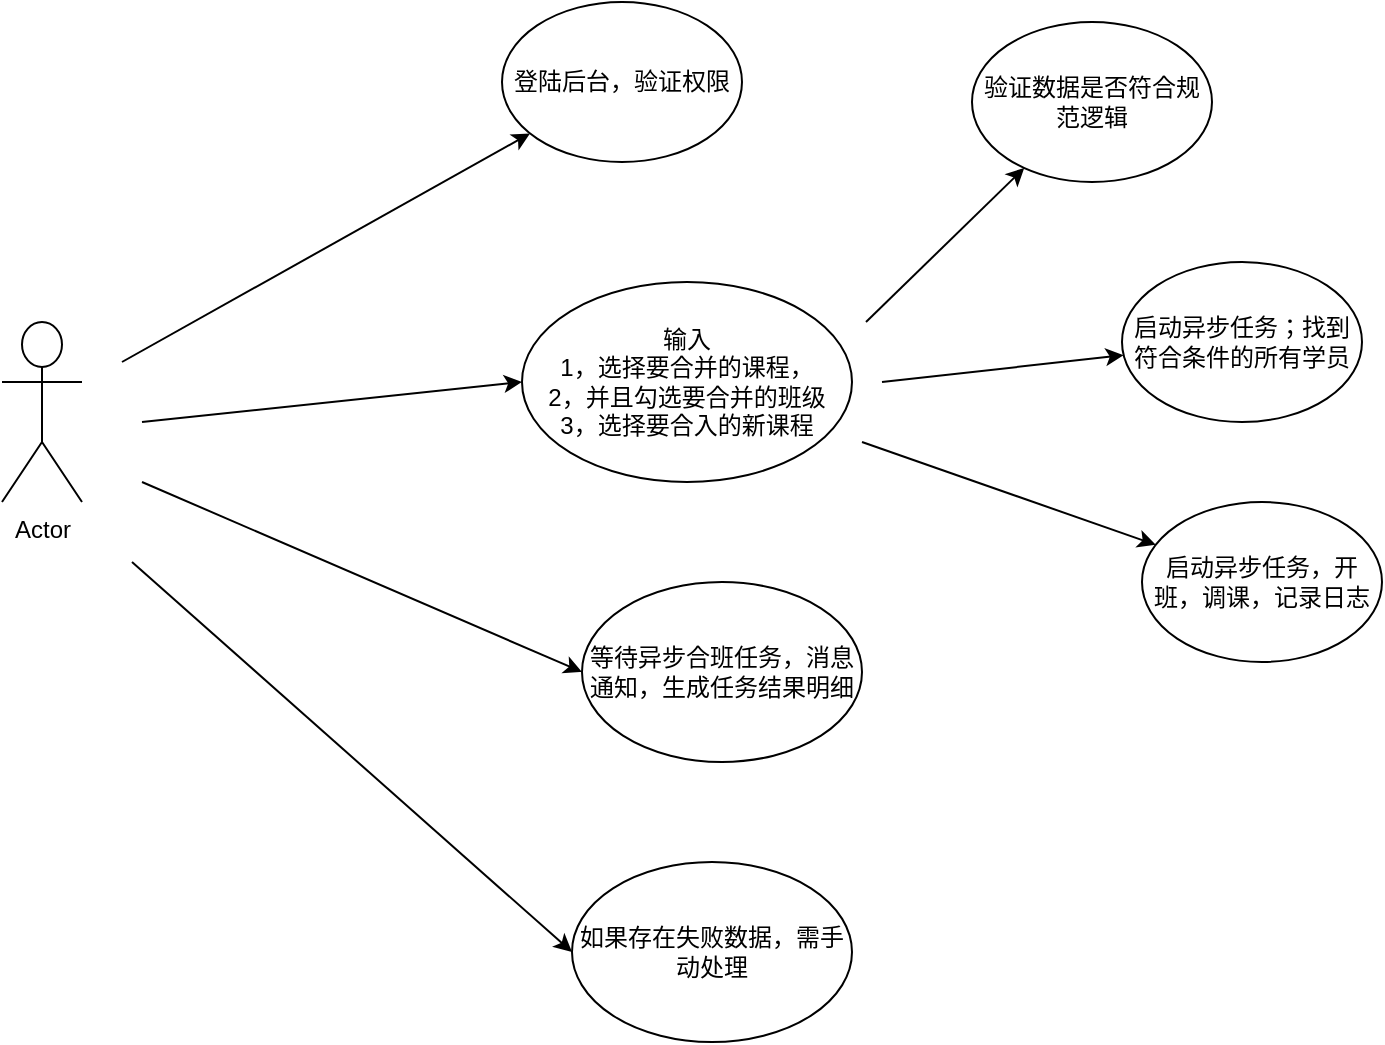 <mxfile version="13.10.1" type="github">
  <diagram name="Page-1" id="e7e014a7-5840-1c2e-5031-d8a46d1fe8dd">
    <mxGraphModel dx="1395" dy="644" grid="1" gridSize="10" guides="1" tooltips="1" connect="1" arrows="1" fold="1" page="1" pageScale="1" pageWidth="1169" pageHeight="826" background="#ffffff" math="0" shadow="0">
      <root>
        <mxCell id="0" />
        <mxCell id="1" parent="0" />
        <mxCell id="CQ51kOs7BKwcPwKA80YT-41" value="Actor" style="shape=umlActor;verticalLabelPosition=bottom;verticalAlign=top;html=1;outlineConnect=0;" vertex="1" parent="1">
          <mxGeometry x="100" y="220" width="40" height="90" as="geometry" />
        </mxCell>
        <mxCell id="CQ51kOs7BKwcPwKA80YT-42" value="登陆后台，验证权限" style="ellipse;whiteSpace=wrap;html=1;" vertex="1" parent="1">
          <mxGeometry x="350" y="60" width="120" height="80" as="geometry" />
        </mxCell>
        <mxCell id="CQ51kOs7BKwcPwKA80YT-44" value="" style="endArrow=classic;html=1;" edge="1" parent="1" target="CQ51kOs7BKwcPwKA80YT-42">
          <mxGeometry width="50" height="50" relative="1" as="geometry">
            <mxPoint x="160" y="240" as="sourcePoint" />
            <mxPoint x="260" y="210" as="targetPoint" />
          </mxGeometry>
        </mxCell>
        <mxCell id="CQ51kOs7BKwcPwKA80YT-49" value="输入&lt;br&gt;1，选择要合并的课程，&lt;br&gt;2，并且勾选要合并的班级&lt;br&gt;3，选择要合入的新课程" style="ellipse;whiteSpace=wrap;html=1;" vertex="1" parent="1">
          <mxGeometry x="360" y="200" width="165" height="100" as="geometry" />
        </mxCell>
        <mxCell id="CQ51kOs7BKwcPwKA80YT-51" value="" style="endArrow=classic;html=1;entryX=0;entryY=0.5;entryDx=0;entryDy=0;" edge="1" parent="1" target="CQ51kOs7BKwcPwKA80YT-49">
          <mxGeometry width="50" height="50" relative="1" as="geometry">
            <mxPoint x="170" y="270" as="sourcePoint" />
            <mxPoint x="230" y="300" as="targetPoint" />
          </mxGeometry>
        </mxCell>
        <mxCell id="CQ51kOs7BKwcPwKA80YT-52" value="等待异步合班任务，消息通知，生成任务结果明细" style="ellipse;whiteSpace=wrap;html=1;" vertex="1" parent="1">
          <mxGeometry x="390" y="350" width="140" height="90" as="geometry" />
        </mxCell>
        <mxCell id="CQ51kOs7BKwcPwKA80YT-53" value="" style="endArrow=classic;html=1;entryX=0;entryY=0.5;entryDx=0;entryDy=0;" edge="1" parent="1" target="CQ51kOs7BKwcPwKA80YT-52">
          <mxGeometry width="50" height="50" relative="1" as="geometry">
            <mxPoint x="170" y="300" as="sourcePoint" />
            <mxPoint x="260" y="433" as="targetPoint" />
          </mxGeometry>
        </mxCell>
        <mxCell id="CQ51kOs7BKwcPwKA80YT-54" value="" style="endArrow=classic;html=1;" edge="1" parent="1" target="CQ51kOs7BKwcPwKA80YT-55">
          <mxGeometry width="50" height="50" relative="1" as="geometry">
            <mxPoint x="532" y="220" as="sourcePoint" />
            <mxPoint x="637" y="200" as="targetPoint" />
          </mxGeometry>
        </mxCell>
        <mxCell id="CQ51kOs7BKwcPwKA80YT-55" value="验证数据是否符合规范逻辑" style="ellipse;whiteSpace=wrap;html=1;" vertex="1" parent="1">
          <mxGeometry x="585" y="70" width="120" height="80" as="geometry" />
        </mxCell>
        <mxCell id="CQ51kOs7BKwcPwKA80YT-56" value="" style="endArrow=classic;html=1;" edge="1" parent="1" target="CQ51kOs7BKwcPwKA80YT-57">
          <mxGeometry width="50" height="50" relative="1" as="geometry">
            <mxPoint x="540" y="250" as="sourcePoint" />
            <mxPoint x="670" y="330" as="targetPoint" />
          </mxGeometry>
        </mxCell>
        <mxCell id="CQ51kOs7BKwcPwKA80YT-57" value="启动异步任务；找到符合条件的所有学员" style="ellipse;whiteSpace=wrap;html=1;" vertex="1" parent="1">
          <mxGeometry x="660" y="190" width="120" height="80" as="geometry" />
        </mxCell>
        <mxCell id="CQ51kOs7BKwcPwKA80YT-58" value="" style="endArrow=classic;html=1;" edge="1" parent="1" target="CQ51kOs7BKwcPwKA80YT-59">
          <mxGeometry width="50" height="50" relative="1" as="geometry">
            <mxPoint x="530" y="280" as="sourcePoint" />
            <mxPoint x="680" y="430" as="targetPoint" />
          </mxGeometry>
        </mxCell>
        <mxCell id="CQ51kOs7BKwcPwKA80YT-59" value="启动异步任务，开班，调课，记录日志" style="ellipse;whiteSpace=wrap;html=1;" vertex="1" parent="1">
          <mxGeometry x="670" y="310" width="120" height="80" as="geometry" />
        </mxCell>
        <mxCell id="CQ51kOs7BKwcPwKA80YT-60" value="如果存在失败数据，需手动处理" style="ellipse;whiteSpace=wrap;html=1;" vertex="1" parent="1">
          <mxGeometry x="385" y="490" width="140" height="90" as="geometry" />
        </mxCell>
        <mxCell id="CQ51kOs7BKwcPwKA80YT-61" value="" style="endArrow=classic;html=1;entryX=0;entryY=0.5;entryDx=0;entryDy=0;" edge="1" parent="1" target="CQ51kOs7BKwcPwKA80YT-60">
          <mxGeometry width="50" height="50" relative="1" as="geometry">
            <mxPoint x="165" y="340" as="sourcePoint" />
            <mxPoint x="255" y="573" as="targetPoint" />
          </mxGeometry>
        </mxCell>
      </root>
    </mxGraphModel>
  </diagram>
</mxfile>
